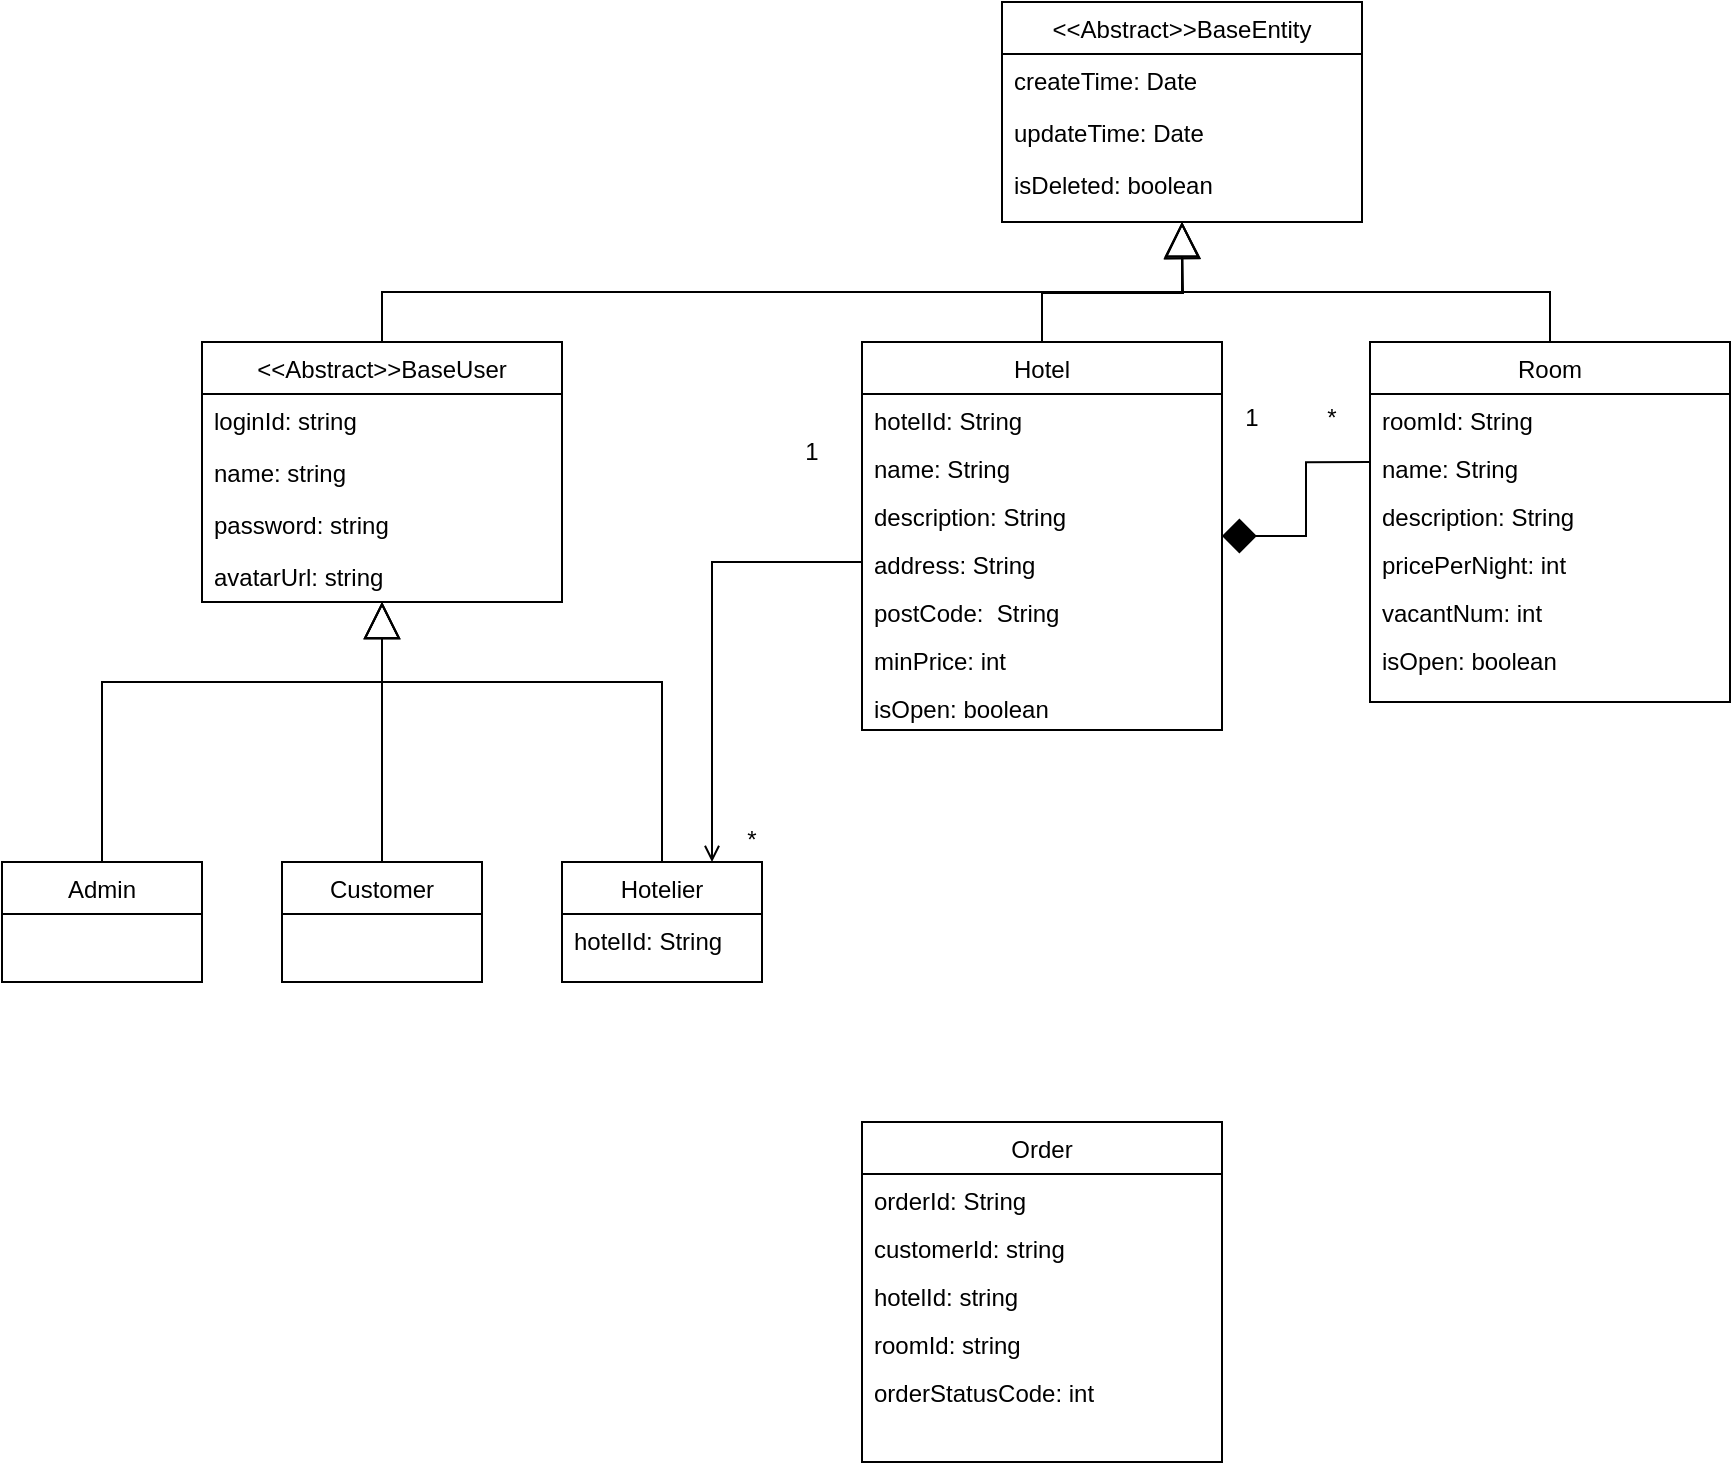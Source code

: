 <mxfile version="20.2.3" type="github">
  <diagram id="C5RBs43oDa-KdzZeNtuy" name="Page-1">
    <mxGraphModel dx="1677" dy="1049" grid="1" gridSize="10" guides="1" tooltips="1" connect="1" arrows="1" fold="1" page="1" pageScale="1" pageWidth="827" pageHeight="1169" math="0" shadow="0">
      <root>
        <mxCell id="WIyWlLk6GJQsqaUBKTNV-0" />
        <mxCell id="WIyWlLk6GJQsqaUBKTNV-1" parent="WIyWlLk6GJQsqaUBKTNV-0" />
        <mxCell id="auJOayeI8-Ruqiid-69b-0" value="&lt;&lt;Abstract&gt;&gt;BaseEntity" style="swimlane;fontStyle=0;align=center;verticalAlign=top;childLayout=stackLayout;horizontal=1;startSize=26;horizontalStack=0;resizeParent=1;resizeLast=0;collapsible=1;marginBottom=0;rounded=0;shadow=0;strokeWidth=1;" vertex="1" parent="WIyWlLk6GJQsqaUBKTNV-1">
          <mxGeometry x="140" y="260" width="180" height="110" as="geometry">
            <mxRectangle x="130" y="380" width="160" height="26" as="alternateBounds" />
          </mxGeometry>
        </mxCell>
        <mxCell id="auJOayeI8-Ruqiid-69b-1" value="createTime: Date" style="text;align=left;verticalAlign=top;spacingLeft=4;spacingRight=4;overflow=hidden;rotatable=0;points=[[0,0.5],[1,0.5]];portConstraint=eastwest;" vertex="1" parent="auJOayeI8-Ruqiid-69b-0">
          <mxGeometry y="26" width="180" height="26" as="geometry" />
        </mxCell>
        <mxCell id="auJOayeI8-Ruqiid-69b-2" value="updateTime: Date" style="text;align=left;verticalAlign=top;spacingLeft=4;spacingRight=4;overflow=hidden;rotatable=0;points=[[0,0.5],[1,0.5]];portConstraint=eastwest;rounded=0;shadow=0;html=0;" vertex="1" parent="auJOayeI8-Ruqiid-69b-0">
          <mxGeometry y="52" width="180" height="26" as="geometry" />
        </mxCell>
        <mxCell id="auJOayeI8-Ruqiid-69b-6" value="isDeleted: boolean" style="text;align=left;verticalAlign=top;spacingLeft=4;spacingRight=4;overflow=hidden;rotatable=0;points=[[0,0.5],[1,0.5]];portConstraint=eastwest;rounded=0;shadow=0;html=0;" vertex="1" parent="auJOayeI8-Ruqiid-69b-0">
          <mxGeometry y="78" width="180" height="26" as="geometry" />
        </mxCell>
        <mxCell id="auJOayeI8-Ruqiid-69b-11" style="edgeStyle=orthogonalEdgeStyle;rounded=0;orthogonalLoop=1;jettySize=auto;html=1;entryX=0.5;entryY=1;entryDx=0;entryDy=0;exitX=0.5;exitY=0;exitDx=0;exitDy=0;endArrow=block;endFill=0;strokeWidth=1;endSize=16;" edge="1" parent="WIyWlLk6GJQsqaUBKTNV-1" source="auJOayeI8-Ruqiid-69b-7" target="auJOayeI8-Ruqiid-69b-0">
          <mxGeometry relative="1" as="geometry" />
        </mxCell>
        <mxCell id="auJOayeI8-Ruqiid-69b-7" value="&lt;&lt;Abstract&gt;&gt;BaseUser" style="swimlane;fontStyle=0;align=center;verticalAlign=top;childLayout=stackLayout;horizontal=1;startSize=26;horizontalStack=0;resizeParent=1;resizeLast=0;collapsible=1;marginBottom=0;rounded=0;shadow=0;strokeWidth=1;" vertex="1" parent="WIyWlLk6GJQsqaUBKTNV-1">
          <mxGeometry x="-260" y="430" width="180" height="130" as="geometry">
            <mxRectangle x="130" y="380" width="160" height="26" as="alternateBounds" />
          </mxGeometry>
        </mxCell>
        <mxCell id="auJOayeI8-Ruqiid-69b-8" value="loginId: string" style="text;align=left;verticalAlign=top;spacingLeft=4;spacingRight=4;overflow=hidden;rotatable=0;points=[[0,0.5],[1,0.5]];portConstraint=eastwest;" vertex="1" parent="auJOayeI8-Ruqiid-69b-7">
          <mxGeometry y="26" width="180" height="26" as="geometry" />
        </mxCell>
        <mxCell id="auJOayeI8-Ruqiid-69b-47" value="name: string" style="text;align=left;verticalAlign=top;spacingLeft=4;spacingRight=4;overflow=hidden;rotatable=0;points=[[0,0.5],[1,0.5]];portConstraint=eastwest;" vertex="1" parent="auJOayeI8-Ruqiid-69b-7">
          <mxGeometry y="52" width="180" height="26" as="geometry" />
        </mxCell>
        <mxCell id="auJOayeI8-Ruqiid-69b-9" value="password: string" style="text;align=left;verticalAlign=top;spacingLeft=4;spacingRight=4;overflow=hidden;rotatable=0;points=[[0,0.5],[1,0.5]];portConstraint=eastwest;rounded=0;shadow=0;html=0;" vertex="1" parent="auJOayeI8-Ruqiid-69b-7">
          <mxGeometry y="78" width="180" height="26" as="geometry" />
        </mxCell>
        <mxCell id="auJOayeI8-Ruqiid-69b-10" value="avatarUrl: string" style="text;align=left;verticalAlign=top;spacingLeft=4;spacingRight=4;overflow=hidden;rotatable=0;points=[[0,0.5],[1,0.5]];portConstraint=eastwest;rounded=0;shadow=0;html=0;" vertex="1" parent="auJOayeI8-Ruqiid-69b-7">
          <mxGeometry y="104" width="180" height="26" as="geometry" />
        </mxCell>
        <mxCell id="auJOayeI8-Ruqiid-69b-16" style="edgeStyle=orthogonalEdgeStyle;rounded=0;orthogonalLoop=1;jettySize=auto;html=1;entryX=0.5;entryY=1;entryDx=0;entryDy=0;endArrow=block;endFill=0;endSize=16;strokeWidth=1;exitX=0.5;exitY=0;exitDx=0;exitDy=0;" edge="1" parent="WIyWlLk6GJQsqaUBKTNV-1" source="auJOayeI8-Ruqiid-69b-12" target="auJOayeI8-Ruqiid-69b-7">
          <mxGeometry relative="1" as="geometry">
            <Array as="points">
              <mxPoint x="-310" y="600" />
              <mxPoint x="-170" y="600" />
            </Array>
          </mxGeometry>
        </mxCell>
        <mxCell id="auJOayeI8-Ruqiid-69b-12" value="Admin" style="swimlane;fontStyle=0;align=center;verticalAlign=top;childLayout=stackLayout;horizontal=1;startSize=26;horizontalStack=0;resizeParent=1;resizeLast=0;collapsible=1;marginBottom=0;rounded=0;shadow=0;strokeWidth=1;" vertex="1" parent="WIyWlLk6GJQsqaUBKTNV-1">
          <mxGeometry x="-360" y="690" width="100" height="60" as="geometry">
            <mxRectangle x="130" y="380" width="160" height="26" as="alternateBounds" />
          </mxGeometry>
        </mxCell>
        <mxCell id="auJOayeI8-Ruqiid-69b-18" style="edgeStyle=orthogonalEdgeStyle;rounded=0;orthogonalLoop=1;jettySize=auto;html=1;endArrow=block;endFill=0;endSize=16;strokeWidth=1;" edge="1" parent="WIyWlLk6GJQsqaUBKTNV-1" source="auJOayeI8-Ruqiid-69b-17">
          <mxGeometry relative="1" as="geometry">
            <mxPoint x="-170" y="560" as="targetPoint" />
          </mxGeometry>
        </mxCell>
        <mxCell id="auJOayeI8-Ruqiid-69b-17" value="Customer" style="swimlane;fontStyle=0;align=center;verticalAlign=top;childLayout=stackLayout;horizontal=1;startSize=26;horizontalStack=0;resizeParent=1;resizeLast=0;collapsible=1;marginBottom=0;rounded=0;shadow=0;strokeWidth=1;" vertex="1" parent="WIyWlLk6GJQsqaUBKTNV-1">
          <mxGeometry x="-220" y="690" width="100" height="60" as="geometry">
            <mxRectangle x="130" y="380" width="160" height="26" as="alternateBounds" />
          </mxGeometry>
        </mxCell>
        <mxCell id="auJOayeI8-Ruqiid-69b-20" style="edgeStyle=orthogonalEdgeStyle;rounded=0;orthogonalLoop=1;jettySize=auto;html=1;endArrow=block;endFill=0;endSize=16;strokeWidth=1;" edge="1" parent="WIyWlLk6GJQsqaUBKTNV-1" source="auJOayeI8-Ruqiid-69b-19">
          <mxGeometry relative="1" as="geometry">
            <mxPoint x="-170" y="560" as="targetPoint" />
            <Array as="points">
              <mxPoint x="-30" y="600" />
              <mxPoint x="-170" y="600" />
            </Array>
          </mxGeometry>
        </mxCell>
        <mxCell id="auJOayeI8-Ruqiid-69b-33" style="edgeStyle=orthogonalEdgeStyle;rounded=0;orthogonalLoop=1;jettySize=auto;html=1;entryX=0;entryY=0.5;entryDx=0;entryDy=0;endArrow=none;endFill=0;endSize=10;strokeWidth=1;exitX=0.75;exitY=0;exitDx=0;exitDy=0;startArrow=open;startFill=0;" edge="1" parent="WIyWlLk6GJQsqaUBKTNV-1" source="auJOayeI8-Ruqiid-69b-19" target="auJOayeI8-Ruqiid-69b-28">
          <mxGeometry relative="1" as="geometry" />
        </mxCell>
        <mxCell id="auJOayeI8-Ruqiid-69b-19" value="Hotelier" style="swimlane;fontStyle=0;align=center;verticalAlign=top;childLayout=stackLayout;horizontal=1;startSize=26;horizontalStack=0;resizeParent=1;resizeLast=0;collapsible=1;marginBottom=0;rounded=0;shadow=0;strokeWidth=1;" vertex="1" parent="WIyWlLk6GJQsqaUBKTNV-1">
          <mxGeometry x="-80" y="690" width="100" height="60" as="geometry">
            <mxRectangle x="130" y="380" width="160" height="26" as="alternateBounds" />
          </mxGeometry>
        </mxCell>
        <mxCell id="auJOayeI8-Ruqiid-69b-37" value="hotelId: String&#xa;" style="text;align=left;verticalAlign=top;spacingLeft=4;spacingRight=4;overflow=hidden;rotatable=0;points=[[0,0.5],[1,0.5]];portConstraint=eastwest;" vertex="1" parent="auJOayeI8-Ruqiid-69b-19">
          <mxGeometry y="26" width="100" height="24" as="geometry" />
        </mxCell>
        <mxCell id="auJOayeI8-Ruqiid-69b-21" value="Order" style="swimlane;fontStyle=0;align=center;verticalAlign=top;childLayout=stackLayout;horizontal=1;startSize=26;horizontalStack=0;resizeParent=1;resizeLast=0;collapsible=1;marginBottom=0;rounded=0;shadow=0;strokeWidth=1;" vertex="1" parent="WIyWlLk6GJQsqaUBKTNV-1">
          <mxGeometry x="70" y="820" width="180" height="170" as="geometry">
            <mxRectangle x="130" y="380" width="160" height="26" as="alternateBounds" />
          </mxGeometry>
        </mxCell>
        <mxCell id="auJOayeI8-Ruqiid-69b-22" value="orderId: String&#xa;" style="text;align=left;verticalAlign=top;spacingLeft=4;spacingRight=4;overflow=hidden;rotatable=0;points=[[0,0.5],[1,0.5]];portConstraint=eastwest;" vertex="1" parent="auJOayeI8-Ruqiid-69b-21">
          <mxGeometry y="26" width="180" height="24" as="geometry" />
        </mxCell>
        <mxCell id="auJOayeI8-Ruqiid-69b-23" value="customerId: string" style="text;align=left;verticalAlign=top;spacingLeft=4;spacingRight=4;overflow=hidden;rotatable=0;points=[[0,0.5],[1,0.5]];portConstraint=eastwest;" vertex="1" parent="auJOayeI8-Ruqiid-69b-21">
          <mxGeometry y="50" width="180" height="24" as="geometry" />
        </mxCell>
        <mxCell id="auJOayeI8-Ruqiid-69b-25" value="hotelId: string" style="text;align=left;verticalAlign=top;spacingLeft=4;spacingRight=4;overflow=hidden;rotatable=0;points=[[0,0.5],[1,0.5]];portConstraint=eastwest;" vertex="1" parent="auJOayeI8-Ruqiid-69b-21">
          <mxGeometry y="74" width="180" height="24" as="geometry" />
        </mxCell>
        <mxCell id="auJOayeI8-Ruqiid-69b-24" value="roomId: string" style="text;align=left;verticalAlign=top;spacingLeft=4;spacingRight=4;overflow=hidden;rotatable=0;points=[[0,0.5],[1,0.5]];portConstraint=eastwest;" vertex="1" parent="auJOayeI8-Ruqiid-69b-21">
          <mxGeometry y="98" width="180" height="24" as="geometry" />
        </mxCell>
        <mxCell id="auJOayeI8-Ruqiid-69b-34" value="orderStatusCode: int" style="text;align=left;verticalAlign=top;spacingLeft=4;spacingRight=4;overflow=hidden;rotatable=0;points=[[0,0.5],[1,0.5]];portConstraint=eastwest;" vertex="1" parent="auJOayeI8-Ruqiid-69b-21">
          <mxGeometry y="122" width="180" height="24" as="geometry" />
        </mxCell>
        <mxCell id="auJOayeI8-Ruqiid-69b-31" style="edgeStyle=orthogonalEdgeStyle;rounded=0;orthogonalLoop=1;jettySize=auto;html=1;endArrow=block;endFill=0;endSize=16;strokeWidth=1;" edge="1" parent="WIyWlLk6GJQsqaUBKTNV-1" source="auJOayeI8-Ruqiid-69b-26">
          <mxGeometry relative="1" as="geometry">
            <mxPoint x="230" y="370" as="targetPoint" />
          </mxGeometry>
        </mxCell>
        <mxCell id="auJOayeI8-Ruqiid-69b-42" style="edgeStyle=orthogonalEdgeStyle;rounded=0;orthogonalLoop=1;jettySize=auto;html=1;entryX=0.001;entryY=0.419;entryDx=0;entryDy=0;entryPerimeter=0;startArrow=diamond;startFill=1;endArrow=none;endFill=0;endSize=10;strokeWidth=1;targetPerimeterSpacing=0;startSize=15;" edge="1" parent="WIyWlLk6GJQsqaUBKTNV-1" source="auJOayeI8-Ruqiid-69b-26" target="auJOayeI8-Ruqiid-69b-40">
          <mxGeometry relative="1" as="geometry" />
        </mxCell>
        <mxCell id="auJOayeI8-Ruqiid-69b-26" value="Hotel" style="swimlane;fontStyle=0;align=center;verticalAlign=top;childLayout=stackLayout;horizontal=1;startSize=26;horizontalStack=0;resizeParent=1;resizeLast=0;collapsible=1;marginBottom=0;rounded=0;shadow=0;strokeWidth=1;" vertex="1" parent="WIyWlLk6GJQsqaUBKTNV-1">
          <mxGeometry x="70" y="430" width="180" height="194" as="geometry">
            <mxRectangle x="130" y="380" width="160" height="26" as="alternateBounds" />
          </mxGeometry>
        </mxCell>
        <mxCell id="auJOayeI8-Ruqiid-69b-27" value="hotelId: String&#xa;" style="text;align=left;verticalAlign=top;spacingLeft=4;spacingRight=4;overflow=hidden;rotatable=0;points=[[0,0.5],[1,0.5]];portConstraint=eastwest;" vertex="1" parent="auJOayeI8-Ruqiid-69b-26">
          <mxGeometry y="26" width="180" height="24" as="geometry" />
        </mxCell>
        <mxCell id="auJOayeI8-Ruqiid-69b-46" value="name: String" style="text;align=left;verticalAlign=top;spacingLeft=4;spacingRight=4;overflow=hidden;rotatable=0;points=[[0,0.5],[1,0.5]];portConstraint=eastwest;" vertex="1" parent="auJOayeI8-Ruqiid-69b-26">
          <mxGeometry y="50" width="180" height="24" as="geometry" />
        </mxCell>
        <mxCell id="auJOayeI8-Ruqiid-69b-55" value="description: String" style="text;align=left;verticalAlign=top;spacingLeft=4;spacingRight=4;overflow=hidden;rotatable=0;points=[[0,0.5],[1,0.5]];portConstraint=eastwest;" vertex="1" parent="auJOayeI8-Ruqiid-69b-26">
          <mxGeometry y="74" width="180" height="24" as="geometry" />
        </mxCell>
        <mxCell id="auJOayeI8-Ruqiid-69b-28" value="address: String" style="text;align=left;verticalAlign=top;spacingLeft=4;spacingRight=4;overflow=hidden;rotatable=0;points=[[0,0.5],[1,0.5]];portConstraint=eastwest;" vertex="1" parent="auJOayeI8-Ruqiid-69b-26">
          <mxGeometry y="98" width="180" height="24" as="geometry" />
        </mxCell>
        <mxCell id="auJOayeI8-Ruqiid-69b-32" value="postCode:  String" style="text;align=left;verticalAlign=top;spacingLeft=4;spacingRight=4;overflow=hidden;rotatable=0;points=[[0,0.5],[1,0.5]];portConstraint=eastwest;" vertex="1" parent="auJOayeI8-Ruqiid-69b-26">
          <mxGeometry y="122" width="180" height="24" as="geometry" />
        </mxCell>
        <mxCell id="auJOayeI8-Ruqiid-69b-48" value="minPrice: int" style="text;align=left;verticalAlign=top;spacingLeft=4;spacingRight=4;overflow=hidden;rotatable=0;points=[[0,0.5],[1,0.5]];portConstraint=eastwest;" vertex="1" parent="auJOayeI8-Ruqiid-69b-26">
          <mxGeometry y="146" width="180" height="24" as="geometry" />
        </mxCell>
        <mxCell id="auJOayeI8-Ruqiid-69b-50" value="isOpen: boolean" style="text;align=left;verticalAlign=top;spacingLeft=4;spacingRight=4;overflow=hidden;rotatable=0;points=[[0,0.5],[1,0.5]];portConstraint=eastwest;" vertex="1" parent="auJOayeI8-Ruqiid-69b-26">
          <mxGeometry y="170" width="180" height="24" as="geometry" />
        </mxCell>
        <mxCell id="auJOayeI8-Ruqiid-69b-35" value="1" style="text;html=1;strokeColor=none;fillColor=none;align=center;verticalAlign=middle;whiteSpace=wrap;rounded=0;" vertex="1" parent="WIyWlLk6GJQsqaUBKTNV-1">
          <mxGeometry x="20" y="476.5" width="50" height="17" as="geometry" />
        </mxCell>
        <mxCell id="auJOayeI8-Ruqiid-69b-36" value="*" style="text;html=1;strokeColor=none;fillColor=none;align=center;verticalAlign=middle;whiteSpace=wrap;rounded=0;" vertex="1" parent="WIyWlLk6GJQsqaUBKTNV-1">
          <mxGeometry x="-10" y="670" width="50" height="17" as="geometry" />
        </mxCell>
        <mxCell id="auJOayeI8-Ruqiid-69b-43" style="edgeStyle=orthogonalEdgeStyle;rounded=0;orthogonalLoop=1;jettySize=auto;html=1;startArrow=none;startFill=0;endArrow=block;endFill=0;startSize=15;endSize=15;targetPerimeterSpacing=0;strokeWidth=1;" edge="1" parent="WIyWlLk6GJQsqaUBKTNV-1" source="auJOayeI8-Ruqiid-69b-38">
          <mxGeometry relative="1" as="geometry">
            <mxPoint x="230" y="370" as="targetPoint" />
            <Array as="points">
              <mxPoint x="414" y="405" />
              <mxPoint x="230" y="405" />
            </Array>
          </mxGeometry>
        </mxCell>
        <mxCell id="auJOayeI8-Ruqiid-69b-38" value="Room" style="swimlane;fontStyle=0;align=center;verticalAlign=top;childLayout=stackLayout;horizontal=1;startSize=26;horizontalStack=0;resizeParent=1;resizeLast=0;collapsible=1;marginBottom=0;rounded=0;shadow=0;strokeWidth=1;" vertex="1" parent="WIyWlLk6GJQsqaUBKTNV-1">
          <mxGeometry x="324" y="430" width="180" height="180" as="geometry">
            <mxRectangle x="130" y="380" width="160" height="26" as="alternateBounds" />
          </mxGeometry>
        </mxCell>
        <mxCell id="auJOayeI8-Ruqiid-69b-39" value="roomId: String&#xa;" style="text;align=left;verticalAlign=top;spacingLeft=4;spacingRight=4;overflow=hidden;rotatable=0;points=[[0,0.5],[1,0.5]];portConstraint=eastwest;" vertex="1" parent="auJOayeI8-Ruqiid-69b-38">
          <mxGeometry y="26" width="180" height="24" as="geometry" />
        </mxCell>
        <mxCell id="auJOayeI8-Ruqiid-69b-40" value="name: String" style="text;align=left;verticalAlign=top;spacingLeft=4;spacingRight=4;overflow=hidden;rotatable=0;points=[[0,0.5],[1,0.5]];portConstraint=eastwest;" vertex="1" parent="auJOayeI8-Ruqiid-69b-38">
          <mxGeometry y="50" width="180" height="24" as="geometry" />
        </mxCell>
        <mxCell id="auJOayeI8-Ruqiid-69b-54" value="description: String" style="text;align=left;verticalAlign=top;spacingLeft=4;spacingRight=4;overflow=hidden;rotatable=0;points=[[0,0.5],[1,0.5]];portConstraint=eastwest;" vertex="1" parent="auJOayeI8-Ruqiid-69b-38">
          <mxGeometry y="74" width="180" height="24" as="geometry" />
        </mxCell>
        <mxCell id="auJOayeI8-Ruqiid-69b-41" value="pricePerNight: int" style="text;align=left;verticalAlign=top;spacingLeft=4;spacingRight=4;overflow=hidden;rotatable=0;points=[[0,0.5],[1,0.5]];portConstraint=eastwest;" vertex="1" parent="auJOayeI8-Ruqiid-69b-38">
          <mxGeometry y="98" width="180" height="24" as="geometry" />
        </mxCell>
        <mxCell id="auJOayeI8-Ruqiid-69b-49" value="vacantNum: int" style="text;align=left;verticalAlign=top;spacingLeft=4;spacingRight=4;overflow=hidden;rotatable=0;points=[[0,0.5],[1,0.5]];portConstraint=eastwest;" vertex="1" parent="auJOayeI8-Ruqiid-69b-38">
          <mxGeometry y="122" width="180" height="24" as="geometry" />
        </mxCell>
        <mxCell id="auJOayeI8-Ruqiid-69b-51" value="isOpen: boolean" style="text;align=left;verticalAlign=top;spacingLeft=4;spacingRight=4;overflow=hidden;rotatable=0;points=[[0,0.5],[1,0.5]];portConstraint=eastwest;" vertex="1" parent="auJOayeI8-Ruqiid-69b-38">
          <mxGeometry y="146" width="180" height="24" as="geometry" />
        </mxCell>
        <mxCell id="auJOayeI8-Ruqiid-69b-44" value="1" style="text;html=1;strokeColor=none;fillColor=none;align=center;verticalAlign=middle;whiteSpace=wrap;rounded=0;" vertex="1" parent="WIyWlLk6GJQsqaUBKTNV-1">
          <mxGeometry x="250" y="459.5" width="30" height="17" as="geometry" />
        </mxCell>
        <mxCell id="auJOayeI8-Ruqiid-69b-45" value="*" style="text;html=1;strokeColor=none;fillColor=none;align=center;verticalAlign=middle;whiteSpace=wrap;rounded=0;" vertex="1" parent="WIyWlLk6GJQsqaUBKTNV-1">
          <mxGeometry x="290" y="459.5" width="30" height="17" as="geometry" />
        </mxCell>
      </root>
    </mxGraphModel>
  </diagram>
</mxfile>
